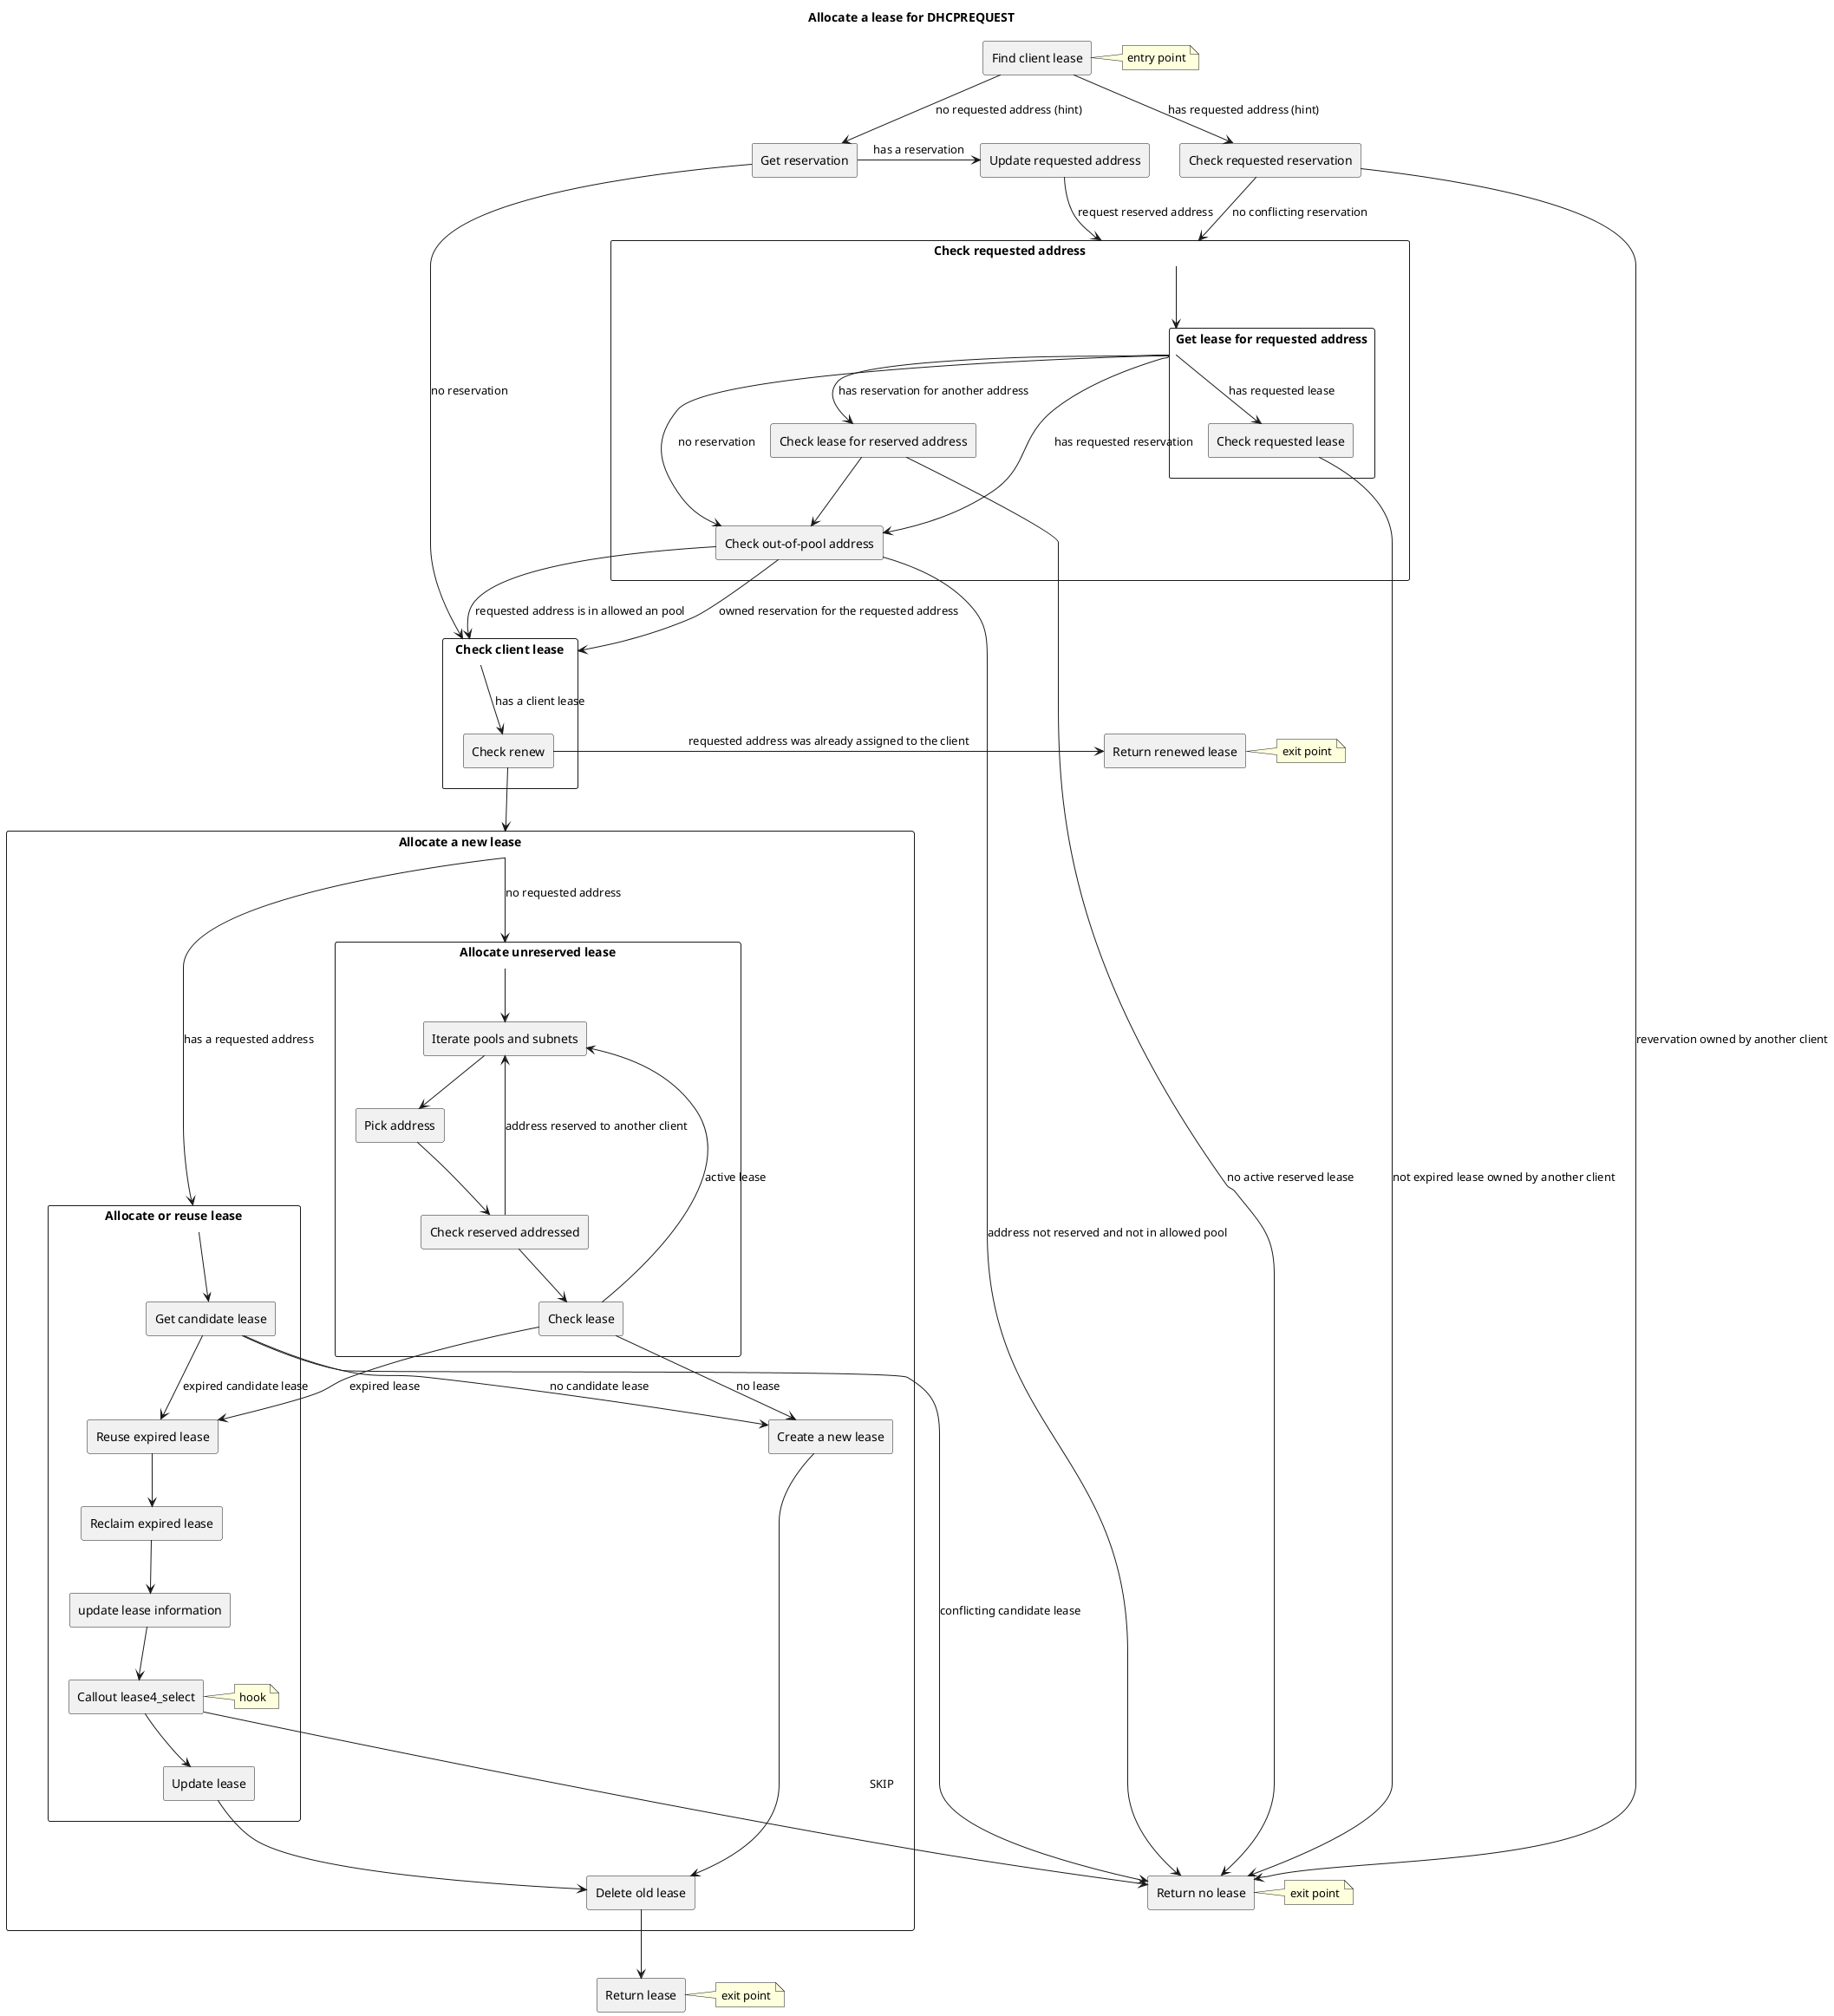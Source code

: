 @startuml

title Allocate a lease for DHCPREQUEST

agent "Find client lease" as findClientLease
note right : entry point

agent "Check requested reservation" as addressReserved

agent "Get reservation" as hasAddressReservation

agent "Update requested address" as update_hint

rectangle "Check requested address" as check_hint {
 rectangle "Get lease for requested address" as get_existing {
  agent "Check requested lease" as existing
 }

 agent "Check lease for reserved address" as getReservedLease

 agent "Check out-of-pool address" as out_of_pool
}

rectangle "Check client lease" as check_done {
 agent "Check renew" as client_lease
}

rectangle "Allocate a new lease" as new_lease {
 together {
  rectangle "Allocate or reuse lease" as allocateOrReuseLease4 {
   agent "Get candidate lease" as candidate

   agent "Reuse expired lease" as reuseExpiredLease4

   agent "Reclaim expired lease" as reclaimExpiredLease

   agent "update lease information" as updateLease4Information

   agent "Callout lease4_select" as lease4_select
   note right : hook

   agent "Update lease" as updateLease4
  }

  rectangle "Allocate unreserved lease" as allocateUnreservedLease4 {
   agent "Iterate pools and subnets" as iterate

   agent "Pick address" as pick

   agent "Check reserved addressed" as pick_reserved

   agent "Check lease" as pick_lease
  }
 }

 agent "Create a new lease" as create

 agent "Delete old lease" as old_lease
}

agent "Return no lease" as no_lease
note right : exit point

agent "Return renewed lease" as renew
note right : exit point

agent "Return lease" as return
note right : exit point

findClientLease --> addressReserved : has requested address (hint)
findClientLease --> hasAddressReservation : no requested address (hint)
addressReserved --> check_hint : no conflicting reservation
addressReserved --> no_lease : revervation owned by another client
hasAddressReservation -> update_hint : has a reservation
update_hint --> check_hint : request reserved address
hasAddressReservation --> check_done : no reservation
check_hint --> get_existing
get_existing --> existing : has requested lease
existing ---> no_lease : not expired lease owned by another client
get_existing --> out_of_pool : no reservation
get_existing --> out_of_pool : has requested reservation
get_existing --> getReservedLease : has reservation for another address
getReservedLease ---> no_lease : no active reserved lease
getReservedLease --> out_of_pool
out_of_pool --> check_done : owned reservation for the requested address
out_of_pool --> check_done : requested address is in allowed an pool
out_of_pool -->	no_lease : address not reserved and not in allowed pool
check_done --> client_lease : has a client lease
client_lease -> renew : requested address was already assigned to the client
client_lease --> new_lease
new_lease --> allocateOrReuseLease4 : has a requested address
new_lease --> allocateUnreservedLease4 : no requested address
allocateOrReuseLease4 --> candidate
candidate --> reuseExpiredLease4 : expired candidate lease
candidate --> no_lease : conflicting candidate lease
candidate --> create : no candidate lease
reuseExpiredLease4 --> reclaimExpiredLease
reclaimExpiredLease --> updateLease4Information
updateLease4Information --> lease4_select
lease4_select ---> no_lease : SKIP
lease4_select --> updateLease4
updateLease4 --> old_lease
allocateUnreservedLease4 --> iterate
iterate --> pick
pick --> pick_reserved
pick_reserved -up-> iterate : address reserved to another client
pick_reserved --> pick_lease
pick_lease -up-> iterate : active lease
pick_lease --> reuseExpiredLease4 : expired lease
pick_lease --> create : no lease
create --> old_lease
old_lease --> return

@enduml
